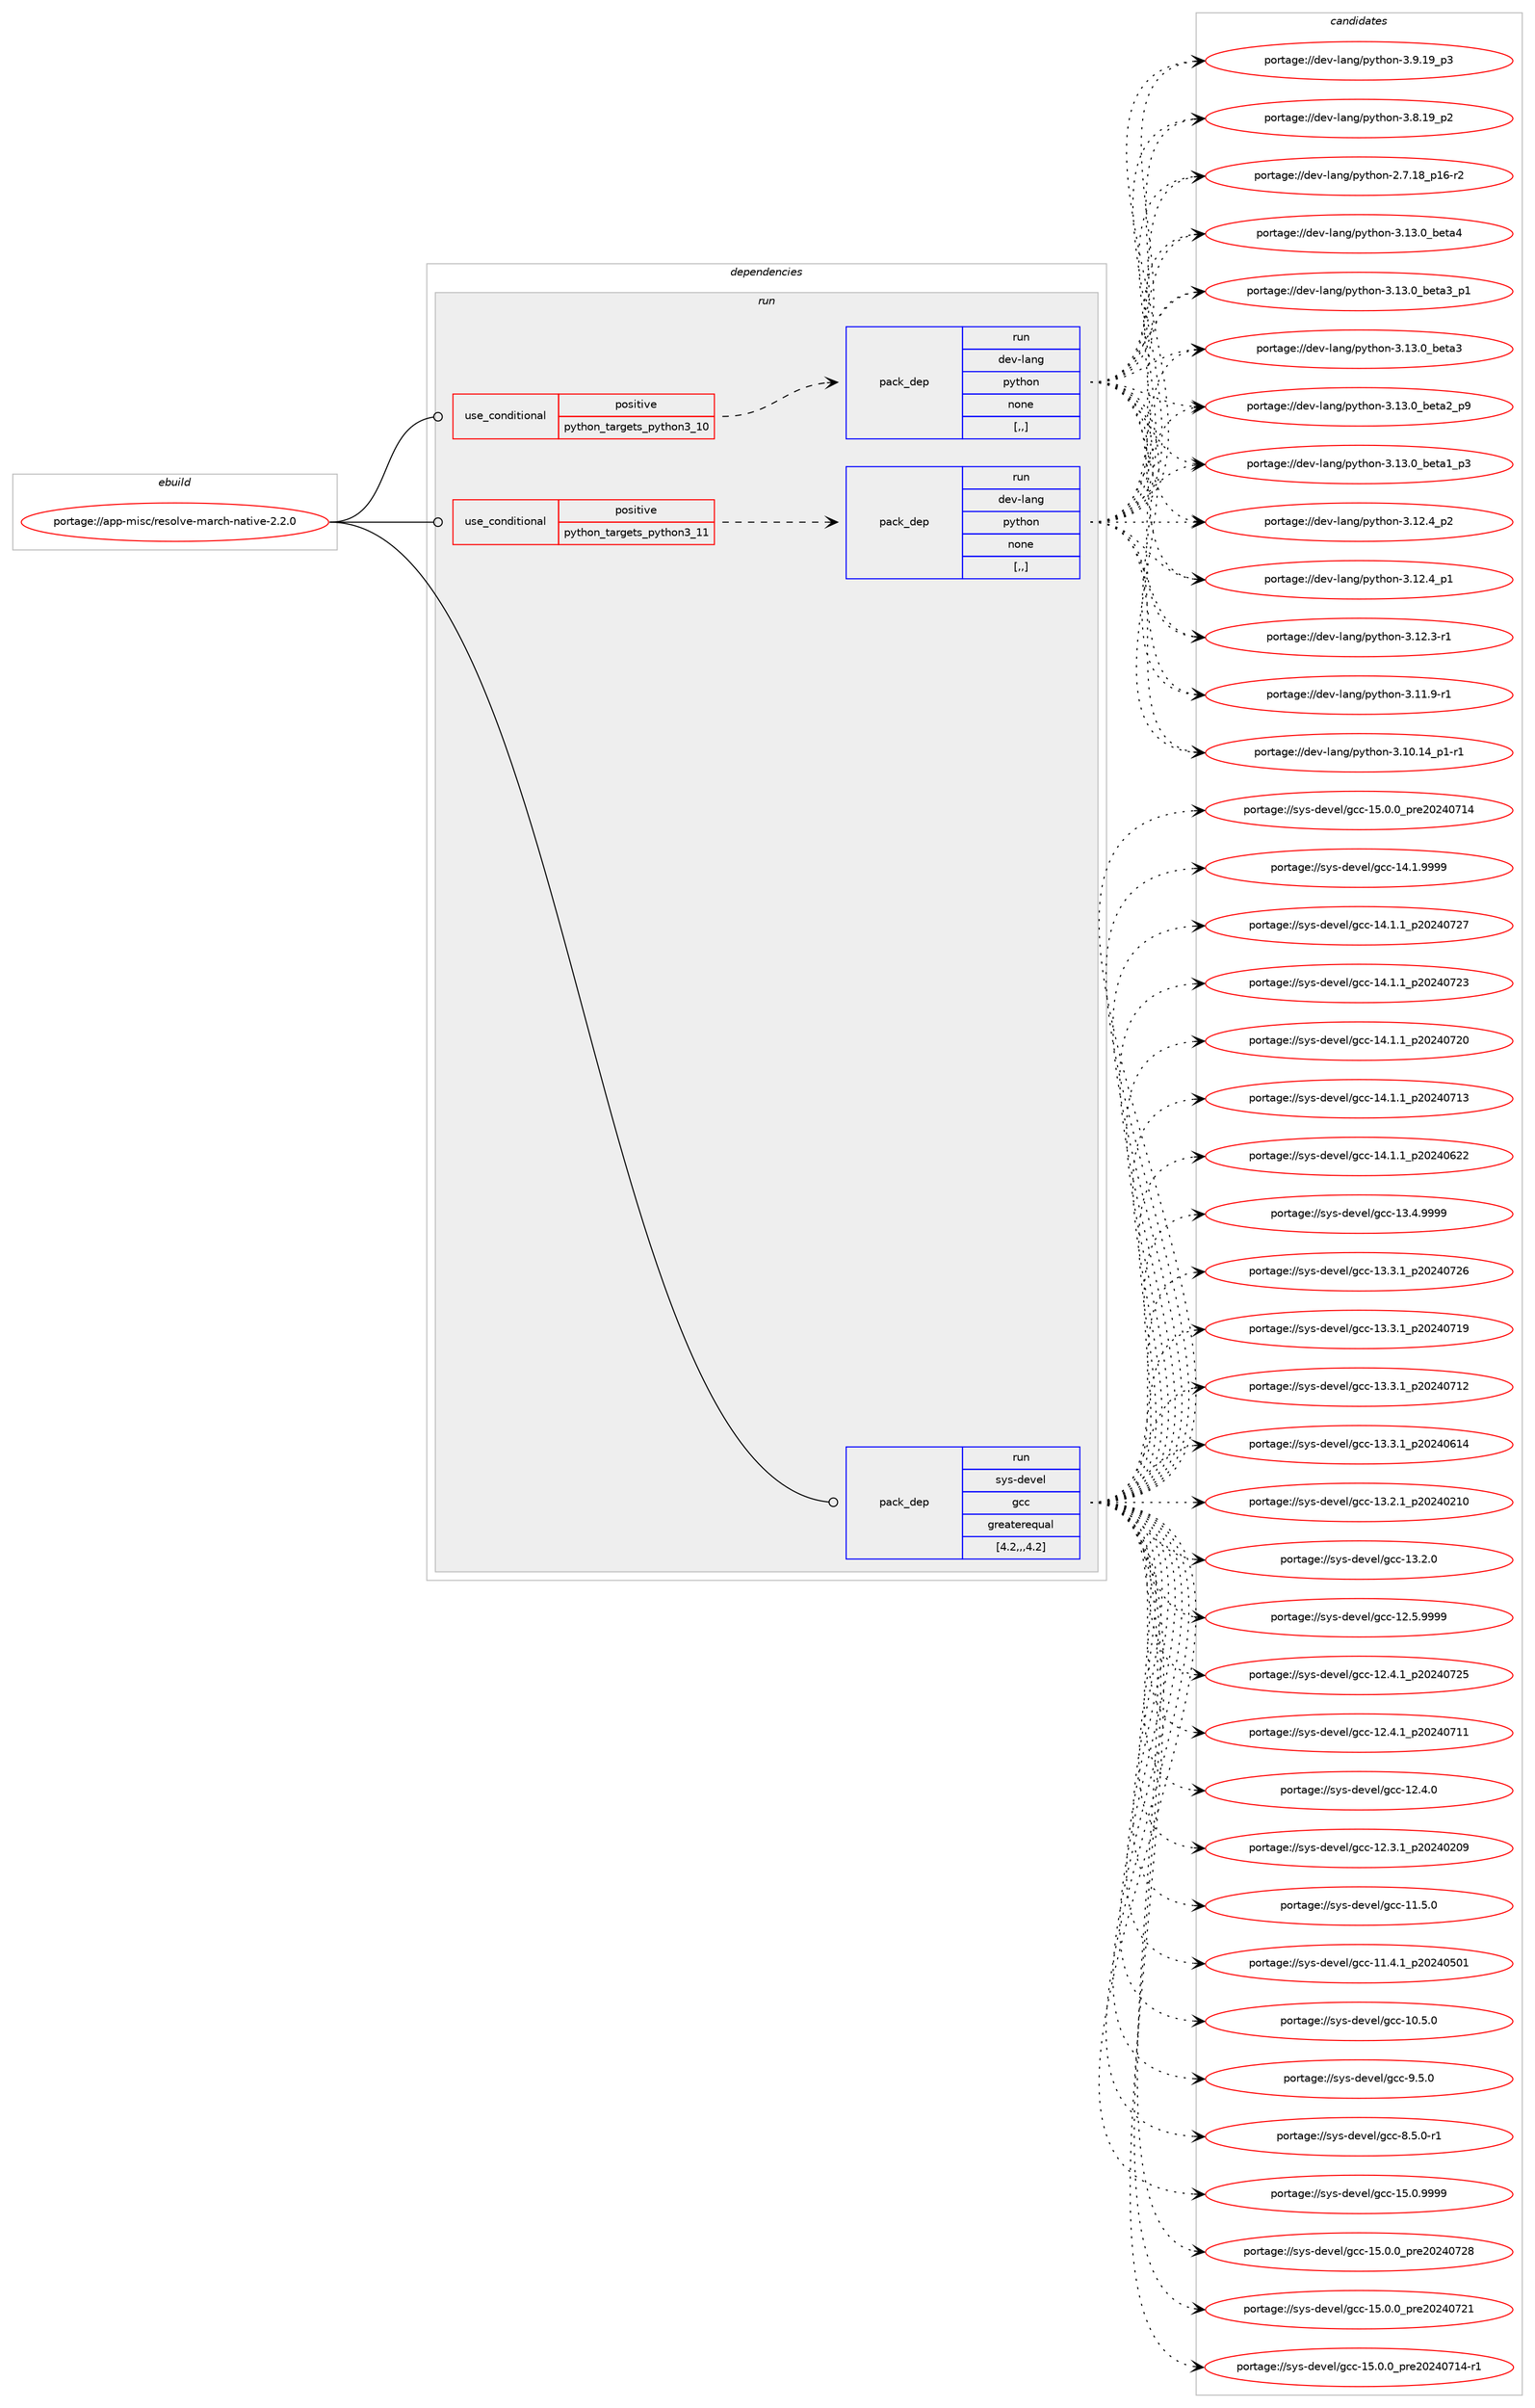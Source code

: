 digraph prolog {

# *************
# Graph options
# *************

newrank=true;
concentrate=true;
compound=true;
graph [rankdir=LR,fontname=Helvetica,fontsize=10,ranksep=1.5];#, ranksep=2.5, nodesep=0.2];
edge  [arrowhead=vee];
node  [fontname=Helvetica,fontsize=10];

# **********
# The ebuild
# **********

subgraph cluster_leftcol {
color=gray;
label=<<i>ebuild</i>>;
id [label="portage://app-misc/resolve-march-native-2.2.0", color=red, width=4, href="../app-misc/resolve-march-native-2.2.0.svg"];
}

# ****************
# The dependencies
# ****************

subgraph cluster_midcol {
color=gray;
label=<<i>dependencies</i>>;
subgraph cluster_compile {
fillcolor="#eeeeee";
style=filled;
label=<<i>compile</i>>;
}
subgraph cluster_compileandrun {
fillcolor="#eeeeee";
style=filled;
label=<<i>compile and run</i>>;
}
subgraph cluster_run {
fillcolor="#eeeeee";
style=filled;
label=<<i>run</i>>;
subgraph cond12687 {
dependency43899 [label=<<TABLE BORDER="0" CELLBORDER="1" CELLSPACING="0" CELLPADDING="4"><TR><TD ROWSPAN="3" CELLPADDING="10">use_conditional</TD></TR><TR><TD>positive</TD></TR><TR><TD>python_targets_python3_10</TD></TR></TABLE>>, shape=none, color=red];
subgraph pack30811 {
dependency43900 [label=<<TABLE BORDER="0" CELLBORDER="1" CELLSPACING="0" CELLPADDING="4" WIDTH="220"><TR><TD ROWSPAN="6" CELLPADDING="30">pack_dep</TD></TR><TR><TD WIDTH="110">run</TD></TR><TR><TD>dev-lang</TD></TR><TR><TD>python</TD></TR><TR><TD>none</TD></TR><TR><TD>[,,]</TD></TR></TABLE>>, shape=none, color=blue];
}
dependency43899:e -> dependency43900:w [weight=20,style="dashed",arrowhead="vee"];
}
id:e -> dependency43899:w [weight=20,style="solid",arrowhead="odot"];
subgraph cond12688 {
dependency43901 [label=<<TABLE BORDER="0" CELLBORDER="1" CELLSPACING="0" CELLPADDING="4"><TR><TD ROWSPAN="3" CELLPADDING="10">use_conditional</TD></TR><TR><TD>positive</TD></TR><TR><TD>python_targets_python3_11</TD></TR></TABLE>>, shape=none, color=red];
subgraph pack30812 {
dependency43902 [label=<<TABLE BORDER="0" CELLBORDER="1" CELLSPACING="0" CELLPADDING="4" WIDTH="220"><TR><TD ROWSPAN="6" CELLPADDING="30">pack_dep</TD></TR><TR><TD WIDTH="110">run</TD></TR><TR><TD>dev-lang</TD></TR><TR><TD>python</TD></TR><TR><TD>none</TD></TR><TR><TD>[,,]</TD></TR></TABLE>>, shape=none, color=blue];
}
dependency43901:e -> dependency43902:w [weight=20,style="dashed",arrowhead="vee"];
}
id:e -> dependency43901:w [weight=20,style="solid",arrowhead="odot"];
subgraph pack30813 {
dependency43903 [label=<<TABLE BORDER="0" CELLBORDER="1" CELLSPACING="0" CELLPADDING="4" WIDTH="220"><TR><TD ROWSPAN="6" CELLPADDING="30">pack_dep</TD></TR><TR><TD WIDTH="110">run</TD></TR><TR><TD>sys-devel</TD></TR><TR><TD>gcc</TD></TR><TR><TD>greaterequal</TD></TR><TR><TD>[4.2,,,4.2]</TD></TR></TABLE>>, shape=none, color=blue];
}
id:e -> dependency43903:w [weight=20,style="solid",arrowhead="odot"];
}
}

# **************
# The candidates
# **************

subgraph cluster_choices {
rank=same;
color=gray;
label=<<i>candidates</i>>;

subgraph choice30811 {
color=black;
nodesep=1;
choice1001011184510897110103471121211161041111104551464951464895981011169752 [label="portage://dev-lang/python-3.13.0_beta4", color=red, width=4,href="../dev-lang/python-3.13.0_beta4.svg"];
choice10010111845108971101034711212111610411111045514649514648959810111697519511249 [label="portage://dev-lang/python-3.13.0_beta3_p1", color=red, width=4,href="../dev-lang/python-3.13.0_beta3_p1.svg"];
choice1001011184510897110103471121211161041111104551464951464895981011169751 [label="portage://dev-lang/python-3.13.0_beta3", color=red, width=4,href="../dev-lang/python-3.13.0_beta3.svg"];
choice10010111845108971101034711212111610411111045514649514648959810111697509511257 [label="portage://dev-lang/python-3.13.0_beta2_p9", color=red, width=4,href="../dev-lang/python-3.13.0_beta2_p9.svg"];
choice10010111845108971101034711212111610411111045514649514648959810111697499511251 [label="portage://dev-lang/python-3.13.0_beta1_p3", color=red, width=4,href="../dev-lang/python-3.13.0_beta1_p3.svg"];
choice100101118451089711010347112121116104111110455146495046529511250 [label="portage://dev-lang/python-3.12.4_p2", color=red, width=4,href="../dev-lang/python-3.12.4_p2.svg"];
choice100101118451089711010347112121116104111110455146495046529511249 [label="portage://dev-lang/python-3.12.4_p1", color=red, width=4,href="../dev-lang/python-3.12.4_p1.svg"];
choice100101118451089711010347112121116104111110455146495046514511449 [label="portage://dev-lang/python-3.12.3-r1", color=red, width=4,href="../dev-lang/python-3.12.3-r1.svg"];
choice100101118451089711010347112121116104111110455146494946574511449 [label="portage://dev-lang/python-3.11.9-r1", color=red, width=4,href="../dev-lang/python-3.11.9-r1.svg"];
choice100101118451089711010347112121116104111110455146494846495295112494511449 [label="portage://dev-lang/python-3.10.14_p1-r1", color=red, width=4,href="../dev-lang/python-3.10.14_p1-r1.svg"];
choice100101118451089711010347112121116104111110455146574649579511251 [label="portage://dev-lang/python-3.9.19_p3", color=red, width=4,href="../dev-lang/python-3.9.19_p3.svg"];
choice100101118451089711010347112121116104111110455146564649579511250 [label="portage://dev-lang/python-3.8.19_p2", color=red, width=4,href="../dev-lang/python-3.8.19_p2.svg"];
choice100101118451089711010347112121116104111110455046554649569511249544511450 [label="portage://dev-lang/python-2.7.18_p16-r2", color=red, width=4,href="../dev-lang/python-2.7.18_p16-r2.svg"];
dependency43900:e -> choice1001011184510897110103471121211161041111104551464951464895981011169752:w [style=dotted,weight="100"];
dependency43900:e -> choice10010111845108971101034711212111610411111045514649514648959810111697519511249:w [style=dotted,weight="100"];
dependency43900:e -> choice1001011184510897110103471121211161041111104551464951464895981011169751:w [style=dotted,weight="100"];
dependency43900:e -> choice10010111845108971101034711212111610411111045514649514648959810111697509511257:w [style=dotted,weight="100"];
dependency43900:e -> choice10010111845108971101034711212111610411111045514649514648959810111697499511251:w [style=dotted,weight="100"];
dependency43900:e -> choice100101118451089711010347112121116104111110455146495046529511250:w [style=dotted,weight="100"];
dependency43900:e -> choice100101118451089711010347112121116104111110455146495046529511249:w [style=dotted,weight="100"];
dependency43900:e -> choice100101118451089711010347112121116104111110455146495046514511449:w [style=dotted,weight="100"];
dependency43900:e -> choice100101118451089711010347112121116104111110455146494946574511449:w [style=dotted,weight="100"];
dependency43900:e -> choice100101118451089711010347112121116104111110455146494846495295112494511449:w [style=dotted,weight="100"];
dependency43900:e -> choice100101118451089711010347112121116104111110455146574649579511251:w [style=dotted,weight="100"];
dependency43900:e -> choice100101118451089711010347112121116104111110455146564649579511250:w [style=dotted,weight="100"];
dependency43900:e -> choice100101118451089711010347112121116104111110455046554649569511249544511450:w [style=dotted,weight="100"];
}
subgraph choice30812 {
color=black;
nodesep=1;
choice1001011184510897110103471121211161041111104551464951464895981011169752 [label="portage://dev-lang/python-3.13.0_beta4", color=red, width=4,href="../dev-lang/python-3.13.0_beta4.svg"];
choice10010111845108971101034711212111610411111045514649514648959810111697519511249 [label="portage://dev-lang/python-3.13.0_beta3_p1", color=red, width=4,href="../dev-lang/python-3.13.0_beta3_p1.svg"];
choice1001011184510897110103471121211161041111104551464951464895981011169751 [label="portage://dev-lang/python-3.13.0_beta3", color=red, width=4,href="../dev-lang/python-3.13.0_beta3.svg"];
choice10010111845108971101034711212111610411111045514649514648959810111697509511257 [label="portage://dev-lang/python-3.13.0_beta2_p9", color=red, width=4,href="../dev-lang/python-3.13.0_beta2_p9.svg"];
choice10010111845108971101034711212111610411111045514649514648959810111697499511251 [label="portage://dev-lang/python-3.13.0_beta1_p3", color=red, width=4,href="../dev-lang/python-3.13.0_beta1_p3.svg"];
choice100101118451089711010347112121116104111110455146495046529511250 [label="portage://dev-lang/python-3.12.4_p2", color=red, width=4,href="../dev-lang/python-3.12.4_p2.svg"];
choice100101118451089711010347112121116104111110455146495046529511249 [label="portage://dev-lang/python-3.12.4_p1", color=red, width=4,href="../dev-lang/python-3.12.4_p1.svg"];
choice100101118451089711010347112121116104111110455146495046514511449 [label="portage://dev-lang/python-3.12.3-r1", color=red, width=4,href="../dev-lang/python-3.12.3-r1.svg"];
choice100101118451089711010347112121116104111110455146494946574511449 [label="portage://dev-lang/python-3.11.9-r1", color=red, width=4,href="../dev-lang/python-3.11.9-r1.svg"];
choice100101118451089711010347112121116104111110455146494846495295112494511449 [label="portage://dev-lang/python-3.10.14_p1-r1", color=red, width=4,href="../dev-lang/python-3.10.14_p1-r1.svg"];
choice100101118451089711010347112121116104111110455146574649579511251 [label="portage://dev-lang/python-3.9.19_p3", color=red, width=4,href="../dev-lang/python-3.9.19_p3.svg"];
choice100101118451089711010347112121116104111110455146564649579511250 [label="portage://dev-lang/python-3.8.19_p2", color=red, width=4,href="../dev-lang/python-3.8.19_p2.svg"];
choice100101118451089711010347112121116104111110455046554649569511249544511450 [label="portage://dev-lang/python-2.7.18_p16-r2", color=red, width=4,href="../dev-lang/python-2.7.18_p16-r2.svg"];
dependency43902:e -> choice1001011184510897110103471121211161041111104551464951464895981011169752:w [style=dotted,weight="100"];
dependency43902:e -> choice10010111845108971101034711212111610411111045514649514648959810111697519511249:w [style=dotted,weight="100"];
dependency43902:e -> choice1001011184510897110103471121211161041111104551464951464895981011169751:w [style=dotted,weight="100"];
dependency43902:e -> choice10010111845108971101034711212111610411111045514649514648959810111697509511257:w [style=dotted,weight="100"];
dependency43902:e -> choice10010111845108971101034711212111610411111045514649514648959810111697499511251:w [style=dotted,weight="100"];
dependency43902:e -> choice100101118451089711010347112121116104111110455146495046529511250:w [style=dotted,weight="100"];
dependency43902:e -> choice100101118451089711010347112121116104111110455146495046529511249:w [style=dotted,weight="100"];
dependency43902:e -> choice100101118451089711010347112121116104111110455146495046514511449:w [style=dotted,weight="100"];
dependency43902:e -> choice100101118451089711010347112121116104111110455146494946574511449:w [style=dotted,weight="100"];
dependency43902:e -> choice100101118451089711010347112121116104111110455146494846495295112494511449:w [style=dotted,weight="100"];
dependency43902:e -> choice100101118451089711010347112121116104111110455146574649579511251:w [style=dotted,weight="100"];
dependency43902:e -> choice100101118451089711010347112121116104111110455146564649579511250:w [style=dotted,weight="100"];
dependency43902:e -> choice100101118451089711010347112121116104111110455046554649569511249544511450:w [style=dotted,weight="100"];
}
subgraph choice30813 {
color=black;
nodesep=1;
choice1151211154510010111810110847103999945495346484657575757 [label="portage://sys-devel/gcc-15.0.9999", color=red, width=4,href="../sys-devel/gcc-15.0.9999.svg"];
choice1151211154510010111810110847103999945495346484648951121141015048505248555056 [label="portage://sys-devel/gcc-15.0.0_pre20240728", color=red, width=4,href="../sys-devel/gcc-15.0.0_pre20240728.svg"];
choice1151211154510010111810110847103999945495346484648951121141015048505248555049 [label="portage://sys-devel/gcc-15.0.0_pre20240721", color=red, width=4,href="../sys-devel/gcc-15.0.0_pre20240721.svg"];
choice11512111545100101118101108471039999454953464846489511211410150485052485549524511449 [label="portage://sys-devel/gcc-15.0.0_pre20240714-r1", color=red, width=4,href="../sys-devel/gcc-15.0.0_pre20240714-r1.svg"];
choice1151211154510010111810110847103999945495346484648951121141015048505248554952 [label="portage://sys-devel/gcc-15.0.0_pre20240714", color=red, width=4,href="../sys-devel/gcc-15.0.0_pre20240714.svg"];
choice1151211154510010111810110847103999945495246494657575757 [label="portage://sys-devel/gcc-14.1.9999", color=red, width=4,href="../sys-devel/gcc-14.1.9999.svg"];
choice1151211154510010111810110847103999945495246494649951125048505248555055 [label="portage://sys-devel/gcc-14.1.1_p20240727", color=red, width=4,href="../sys-devel/gcc-14.1.1_p20240727.svg"];
choice1151211154510010111810110847103999945495246494649951125048505248555051 [label="portage://sys-devel/gcc-14.1.1_p20240723", color=red, width=4,href="../sys-devel/gcc-14.1.1_p20240723.svg"];
choice1151211154510010111810110847103999945495246494649951125048505248555048 [label="portage://sys-devel/gcc-14.1.1_p20240720", color=red, width=4,href="../sys-devel/gcc-14.1.1_p20240720.svg"];
choice1151211154510010111810110847103999945495246494649951125048505248554951 [label="portage://sys-devel/gcc-14.1.1_p20240713", color=red, width=4,href="../sys-devel/gcc-14.1.1_p20240713.svg"];
choice1151211154510010111810110847103999945495246494649951125048505248545050 [label="portage://sys-devel/gcc-14.1.1_p20240622", color=red, width=4,href="../sys-devel/gcc-14.1.1_p20240622.svg"];
choice1151211154510010111810110847103999945495146524657575757 [label="portage://sys-devel/gcc-13.4.9999", color=red, width=4,href="../sys-devel/gcc-13.4.9999.svg"];
choice1151211154510010111810110847103999945495146514649951125048505248555054 [label="portage://sys-devel/gcc-13.3.1_p20240726", color=red, width=4,href="../sys-devel/gcc-13.3.1_p20240726.svg"];
choice1151211154510010111810110847103999945495146514649951125048505248554957 [label="portage://sys-devel/gcc-13.3.1_p20240719", color=red, width=4,href="../sys-devel/gcc-13.3.1_p20240719.svg"];
choice1151211154510010111810110847103999945495146514649951125048505248554950 [label="portage://sys-devel/gcc-13.3.1_p20240712", color=red, width=4,href="../sys-devel/gcc-13.3.1_p20240712.svg"];
choice1151211154510010111810110847103999945495146514649951125048505248544952 [label="portage://sys-devel/gcc-13.3.1_p20240614", color=red, width=4,href="../sys-devel/gcc-13.3.1_p20240614.svg"];
choice1151211154510010111810110847103999945495146504649951125048505248504948 [label="portage://sys-devel/gcc-13.2.1_p20240210", color=red, width=4,href="../sys-devel/gcc-13.2.1_p20240210.svg"];
choice1151211154510010111810110847103999945495146504648 [label="portage://sys-devel/gcc-13.2.0", color=red, width=4,href="../sys-devel/gcc-13.2.0.svg"];
choice1151211154510010111810110847103999945495046534657575757 [label="portage://sys-devel/gcc-12.5.9999", color=red, width=4,href="../sys-devel/gcc-12.5.9999.svg"];
choice1151211154510010111810110847103999945495046524649951125048505248555053 [label="portage://sys-devel/gcc-12.4.1_p20240725", color=red, width=4,href="../sys-devel/gcc-12.4.1_p20240725.svg"];
choice1151211154510010111810110847103999945495046524649951125048505248554949 [label="portage://sys-devel/gcc-12.4.1_p20240711", color=red, width=4,href="../sys-devel/gcc-12.4.1_p20240711.svg"];
choice1151211154510010111810110847103999945495046524648 [label="portage://sys-devel/gcc-12.4.0", color=red, width=4,href="../sys-devel/gcc-12.4.0.svg"];
choice1151211154510010111810110847103999945495046514649951125048505248504857 [label="portage://sys-devel/gcc-12.3.1_p20240209", color=red, width=4,href="../sys-devel/gcc-12.3.1_p20240209.svg"];
choice1151211154510010111810110847103999945494946534648 [label="portage://sys-devel/gcc-11.5.0", color=red, width=4,href="../sys-devel/gcc-11.5.0.svg"];
choice1151211154510010111810110847103999945494946524649951125048505248534849 [label="portage://sys-devel/gcc-11.4.1_p20240501", color=red, width=4,href="../sys-devel/gcc-11.4.1_p20240501.svg"];
choice1151211154510010111810110847103999945494846534648 [label="portage://sys-devel/gcc-10.5.0", color=red, width=4,href="../sys-devel/gcc-10.5.0.svg"];
choice11512111545100101118101108471039999455746534648 [label="portage://sys-devel/gcc-9.5.0", color=red, width=4,href="../sys-devel/gcc-9.5.0.svg"];
choice115121115451001011181011084710399994556465346484511449 [label="portage://sys-devel/gcc-8.5.0-r1", color=red, width=4,href="../sys-devel/gcc-8.5.0-r1.svg"];
dependency43903:e -> choice1151211154510010111810110847103999945495346484657575757:w [style=dotted,weight="100"];
dependency43903:e -> choice1151211154510010111810110847103999945495346484648951121141015048505248555056:w [style=dotted,weight="100"];
dependency43903:e -> choice1151211154510010111810110847103999945495346484648951121141015048505248555049:w [style=dotted,weight="100"];
dependency43903:e -> choice11512111545100101118101108471039999454953464846489511211410150485052485549524511449:w [style=dotted,weight="100"];
dependency43903:e -> choice1151211154510010111810110847103999945495346484648951121141015048505248554952:w [style=dotted,weight="100"];
dependency43903:e -> choice1151211154510010111810110847103999945495246494657575757:w [style=dotted,weight="100"];
dependency43903:e -> choice1151211154510010111810110847103999945495246494649951125048505248555055:w [style=dotted,weight="100"];
dependency43903:e -> choice1151211154510010111810110847103999945495246494649951125048505248555051:w [style=dotted,weight="100"];
dependency43903:e -> choice1151211154510010111810110847103999945495246494649951125048505248555048:w [style=dotted,weight="100"];
dependency43903:e -> choice1151211154510010111810110847103999945495246494649951125048505248554951:w [style=dotted,weight="100"];
dependency43903:e -> choice1151211154510010111810110847103999945495246494649951125048505248545050:w [style=dotted,weight="100"];
dependency43903:e -> choice1151211154510010111810110847103999945495146524657575757:w [style=dotted,weight="100"];
dependency43903:e -> choice1151211154510010111810110847103999945495146514649951125048505248555054:w [style=dotted,weight="100"];
dependency43903:e -> choice1151211154510010111810110847103999945495146514649951125048505248554957:w [style=dotted,weight="100"];
dependency43903:e -> choice1151211154510010111810110847103999945495146514649951125048505248554950:w [style=dotted,weight="100"];
dependency43903:e -> choice1151211154510010111810110847103999945495146514649951125048505248544952:w [style=dotted,weight="100"];
dependency43903:e -> choice1151211154510010111810110847103999945495146504649951125048505248504948:w [style=dotted,weight="100"];
dependency43903:e -> choice1151211154510010111810110847103999945495146504648:w [style=dotted,weight="100"];
dependency43903:e -> choice1151211154510010111810110847103999945495046534657575757:w [style=dotted,weight="100"];
dependency43903:e -> choice1151211154510010111810110847103999945495046524649951125048505248555053:w [style=dotted,weight="100"];
dependency43903:e -> choice1151211154510010111810110847103999945495046524649951125048505248554949:w [style=dotted,weight="100"];
dependency43903:e -> choice1151211154510010111810110847103999945495046524648:w [style=dotted,weight="100"];
dependency43903:e -> choice1151211154510010111810110847103999945495046514649951125048505248504857:w [style=dotted,weight="100"];
dependency43903:e -> choice1151211154510010111810110847103999945494946534648:w [style=dotted,weight="100"];
dependency43903:e -> choice1151211154510010111810110847103999945494946524649951125048505248534849:w [style=dotted,weight="100"];
dependency43903:e -> choice1151211154510010111810110847103999945494846534648:w [style=dotted,weight="100"];
dependency43903:e -> choice11512111545100101118101108471039999455746534648:w [style=dotted,weight="100"];
dependency43903:e -> choice115121115451001011181011084710399994556465346484511449:w [style=dotted,weight="100"];
}
}

}
